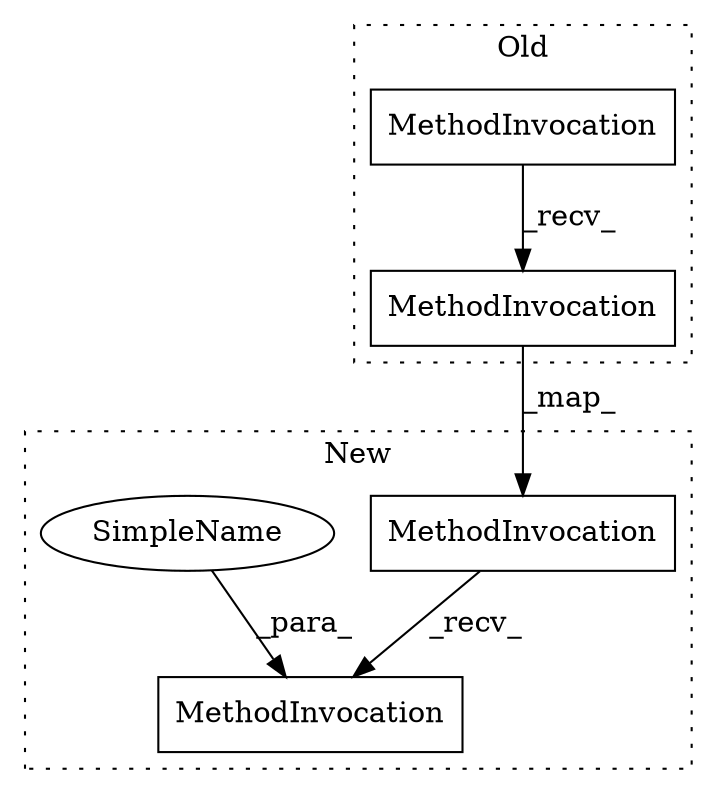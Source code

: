 digraph G {
subgraph cluster0 {
2 [label="MethodInvocation" a="32" s="35702,35718" l="11,1" shape="box"];
3 [label="MethodInvocation" a="32" s="35731,35933" l="21,1" shape="box"];
label = "Old";
style="dotted";
}
subgraph cluster1 {
1 [label="MethodInvocation" a="32" s="35765,35979" l="33,1" shape="box"];
4 [label="MethodInvocation" a="32" s="35992,36002" l="5,1" shape="box"];
5 [label="SimpleName" a="42" s="35997" l="5" shape="ellipse"];
label = "New";
style="dotted";
}
1 -> 4 [label="_recv_"];
2 -> 3 [label="_recv_"];
3 -> 1 [label="_map_"];
5 -> 4 [label="_para_"];
}